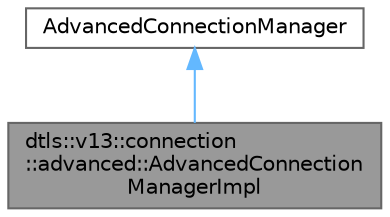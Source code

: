 digraph "dtls::v13::connection::advanced::AdvancedConnectionManagerImpl"
{
 // LATEX_PDF_SIZE
  bgcolor="transparent";
  edge [fontname=Helvetica,fontsize=10,labelfontname=Helvetica,labelfontsize=10];
  node [fontname=Helvetica,fontsize=10,shape=box,height=0.2,width=0.4];
  Node1 [id="Node000001",label="dtls::v13::connection\l::advanced::AdvancedConnection\lManagerImpl",height=0.2,width=0.4,color="gray40", fillcolor="grey60", style="filled", fontcolor="black",tooltip="Advanced connection manager implementation."];
  Node2 -> Node1 [id="edge1_Node000001_Node000002",dir="back",color="steelblue1",style="solid",tooltip=" "];
  Node2 [id="Node000002",label="AdvancedConnectionManager",height=0.2,width=0.4,color="gray40", fillcolor="white", style="filled",tooltip=" "];
}
